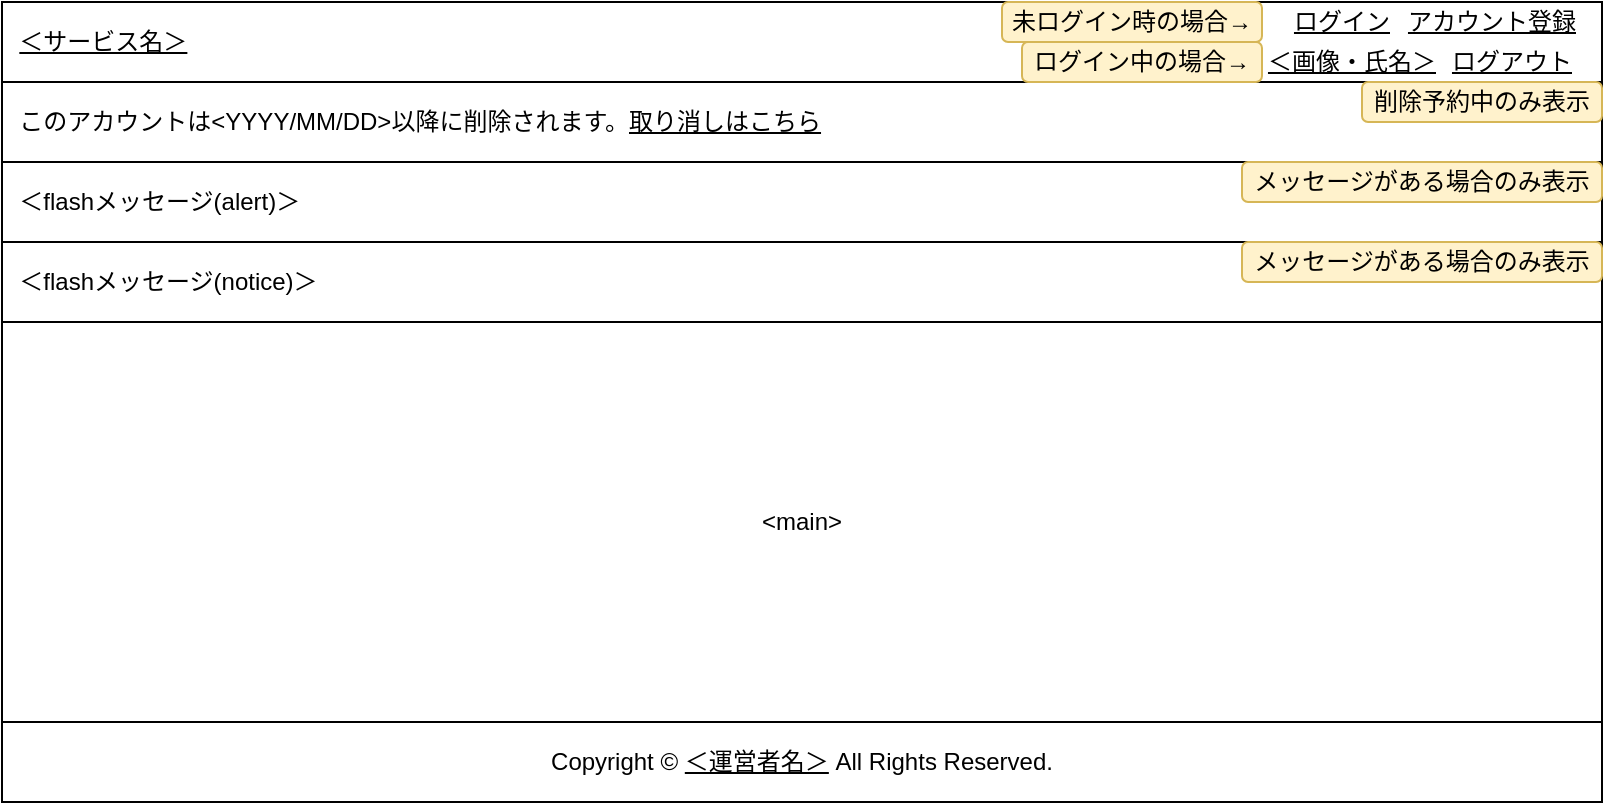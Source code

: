<mxfile version="14.1.8" type="device"><diagram id="ev6V0wZ0uEntHl58aHKQ" name="ページ1"><mxGraphModel dx="1106" dy="822" grid="1" gridSize="10" guides="1" tooltips="1" connect="1" arrows="1" fold="1" page="1" pageScale="1" pageWidth="827" pageHeight="1169" math="0" shadow="0"><root><mxCell id="0"/><mxCell id="1" parent="0"/><mxCell id="eEmrhwQsju5IuYwnkTfO-1" value="&amp;nbsp;&amp;nbsp;&lt;u&gt;＜サービス名＞&lt;/u&gt;" style="rounded=0;whiteSpace=wrap;html=1;fillColor=none;align=left;" parent="1" vertex="1"><mxGeometry width="800" height="40" as="geometry"/></mxCell><mxCell id="eEmrhwQsju5IuYwnkTfO-3" value="ログイン" style="text;html=1;strokeColor=none;fillColor=none;align=center;verticalAlign=middle;whiteSpace=wrap;rounded=0;fontStyle=4" parent="1" vertex="1"><mxGeometry x="640" width="60" height="20" as="geometry"/></mxCell><mxCell id="eEmrhwQsju5IuYwnkTfO-4" value="アカウント登録" style="text;html=1;strokeColor=none;fillColor=none;align=center;verticalAlign=middle;whiteSpace=wrap;rounded=0;fontStyle=4" parent="1" vertex="1"><mxGeometry x="700" width="90" height="20" as="geometry"/></mxCell><mxCell id="eEmrhwQsju5IuYwnkTfO-5" value="ログアウト" style="text;html=1;strokeColor=none;fillColor=none;align=center;verticalAlign=middle;whiteSpace=wrap;rounded=0;fontStyle=4" parent="1" vertex="1"><mxGeometry x="720" y="20" width="70" height="20" as="geometry"/></mxCell><mxCell id="eEmrhwQsju5IuYwnkTfO-9" value="＜画像・氏名＞" style="text;html=1;strokeColor=none;fillColor=none;align=center;verticalAlign=middle;whiteSpace=wrap;rounded=0;fontStyle=4" parent="1" vertex="1"><mxGeometry x="630" y="20" width="90" height="20" as="geometry"/></mxCell><mxCell id="eEmrhwQsju5IuYwnkTfO-10" value="&amp;lt;main&amp;gt;" style="rounded=0;whiteSpace=wrap;html=1;fillColor=none;" parent="1" vertex="1"><mxGeometry y="160" width="800" height="200" as="geometry"/></mxCell><mxCell id="eEmrhwQsju5IuYwnkTfO-11" value="&lt;span&gt;Copyright ©&amp;nbsp;&lt;/span&gt;&lt;u&gt;＜運営者名＞&lt;/u&gt;&lt;span&gt;&amp;nbsp;All Rights Reserved.&lt;/span&gt;" style="rounded=0;whiteSpace=wrap;html=1;fillColor=none;" parent="1" vertex="1"><mxGeometry y="360" width="800" height="40" as="geometry"/></mxCell><mxCell id="eEmrhwQsju5IuYwnkTfO-13" value="&amp;nbsp; このアカウントは&amp;lt;YYYY/MM/DD&amp;gt;以降に削除されます。&lt;u&gt;取り消しはこちら&lt;/u&gt;" style="rounded=0;whiteSpace=wrap;html=1;fillColor=none;align=left;" parent="1" vertex="1"><mxGeometry y="40" width="800" height="40" as="geometry"/></mxCell><mxCell id="eEmrhwQsju5IuYwnkTfO-14" value="&amp;nbsp; ＜flashメッセージ(alert)＞" style="rounded=0;whiteSpace=wrap;html=1;fillColor=none;align=left;" parent="1" vertex="1"><mxGeometry y="80" width="800" height="40" as="geometry"/></mxCell><mxCell id="eEmrhwQsju5IuYwnkTfO-15" value="&amp;nbsp; ＜flashメッセージ(notice)＞" style="rounded=0;whiteSpace=wrap;html=1;fillColor=none;align=left;" parent="1" vertex="1"><mxGeometry y="120" width="800" height="40" as="geometry"/></mxCell><mxCell id="41CZgRsUk3jZ6MbAaWK0-1" value="未ログイン時の場合→" style="rounded=1;whiteSpace=wrap;html=1;fillColor=#fff2cc;strokeColor=#d6b656;" parent="1" vertex="1"><mxGeometry x="500" width="130" height="20" as="geometry"/></mxCell><mxCell id="41CZgRsUk3jZ6MbAaWK0-2" value="ログイン中の場合→" style="rounded=1;whiteSpace=wrap;html=1;fillColor=#fff2cc;strokeColor=#d6b656;" parent="1" vertex="1"><mxGeometry x="510" y="20" width="120" height="20" as="geometry"/></mxCell><mxCell id="41CZgRsUk3jZ6MbAaWK0-4" value="削除予約中のみ表示" style="rounded=1;whiteSpace=wrap;html=1;fillColor=#fff2cc;strokeColor=#d6b656;" parent="1" vertex="1"><mxGeometry x="680" y="40" width="120" height="20" as="geometry"/></mxCell><mxCell id="41CZgRsUk3jZ6MbAaWK0-5" value="メッセージがある場合のみ表示" style="rounded=1;whiteSpace=wrap;html=1;fillColor=#fff2cc;strokeColor=#d6b656;" parent="1" vertex="1"><mxGeometry x="620" y="80" width="180" height="20" as="geometry"/></mxCell><mxCell id="41CZgRsUk3jZ6MbAaWK0-6" value="メッセージがある場合のみ表示" style="rounded=1;whiteSpace=wrap;html=1;fillColor=#fff2cc;strokeColor=#d6b656;" parent="1" vertex="1"><mxGeometry x="620" y="120" width="180" height="20" as="geometry"/></mxCell></root></mxGraphModel></diagram></mxfile>